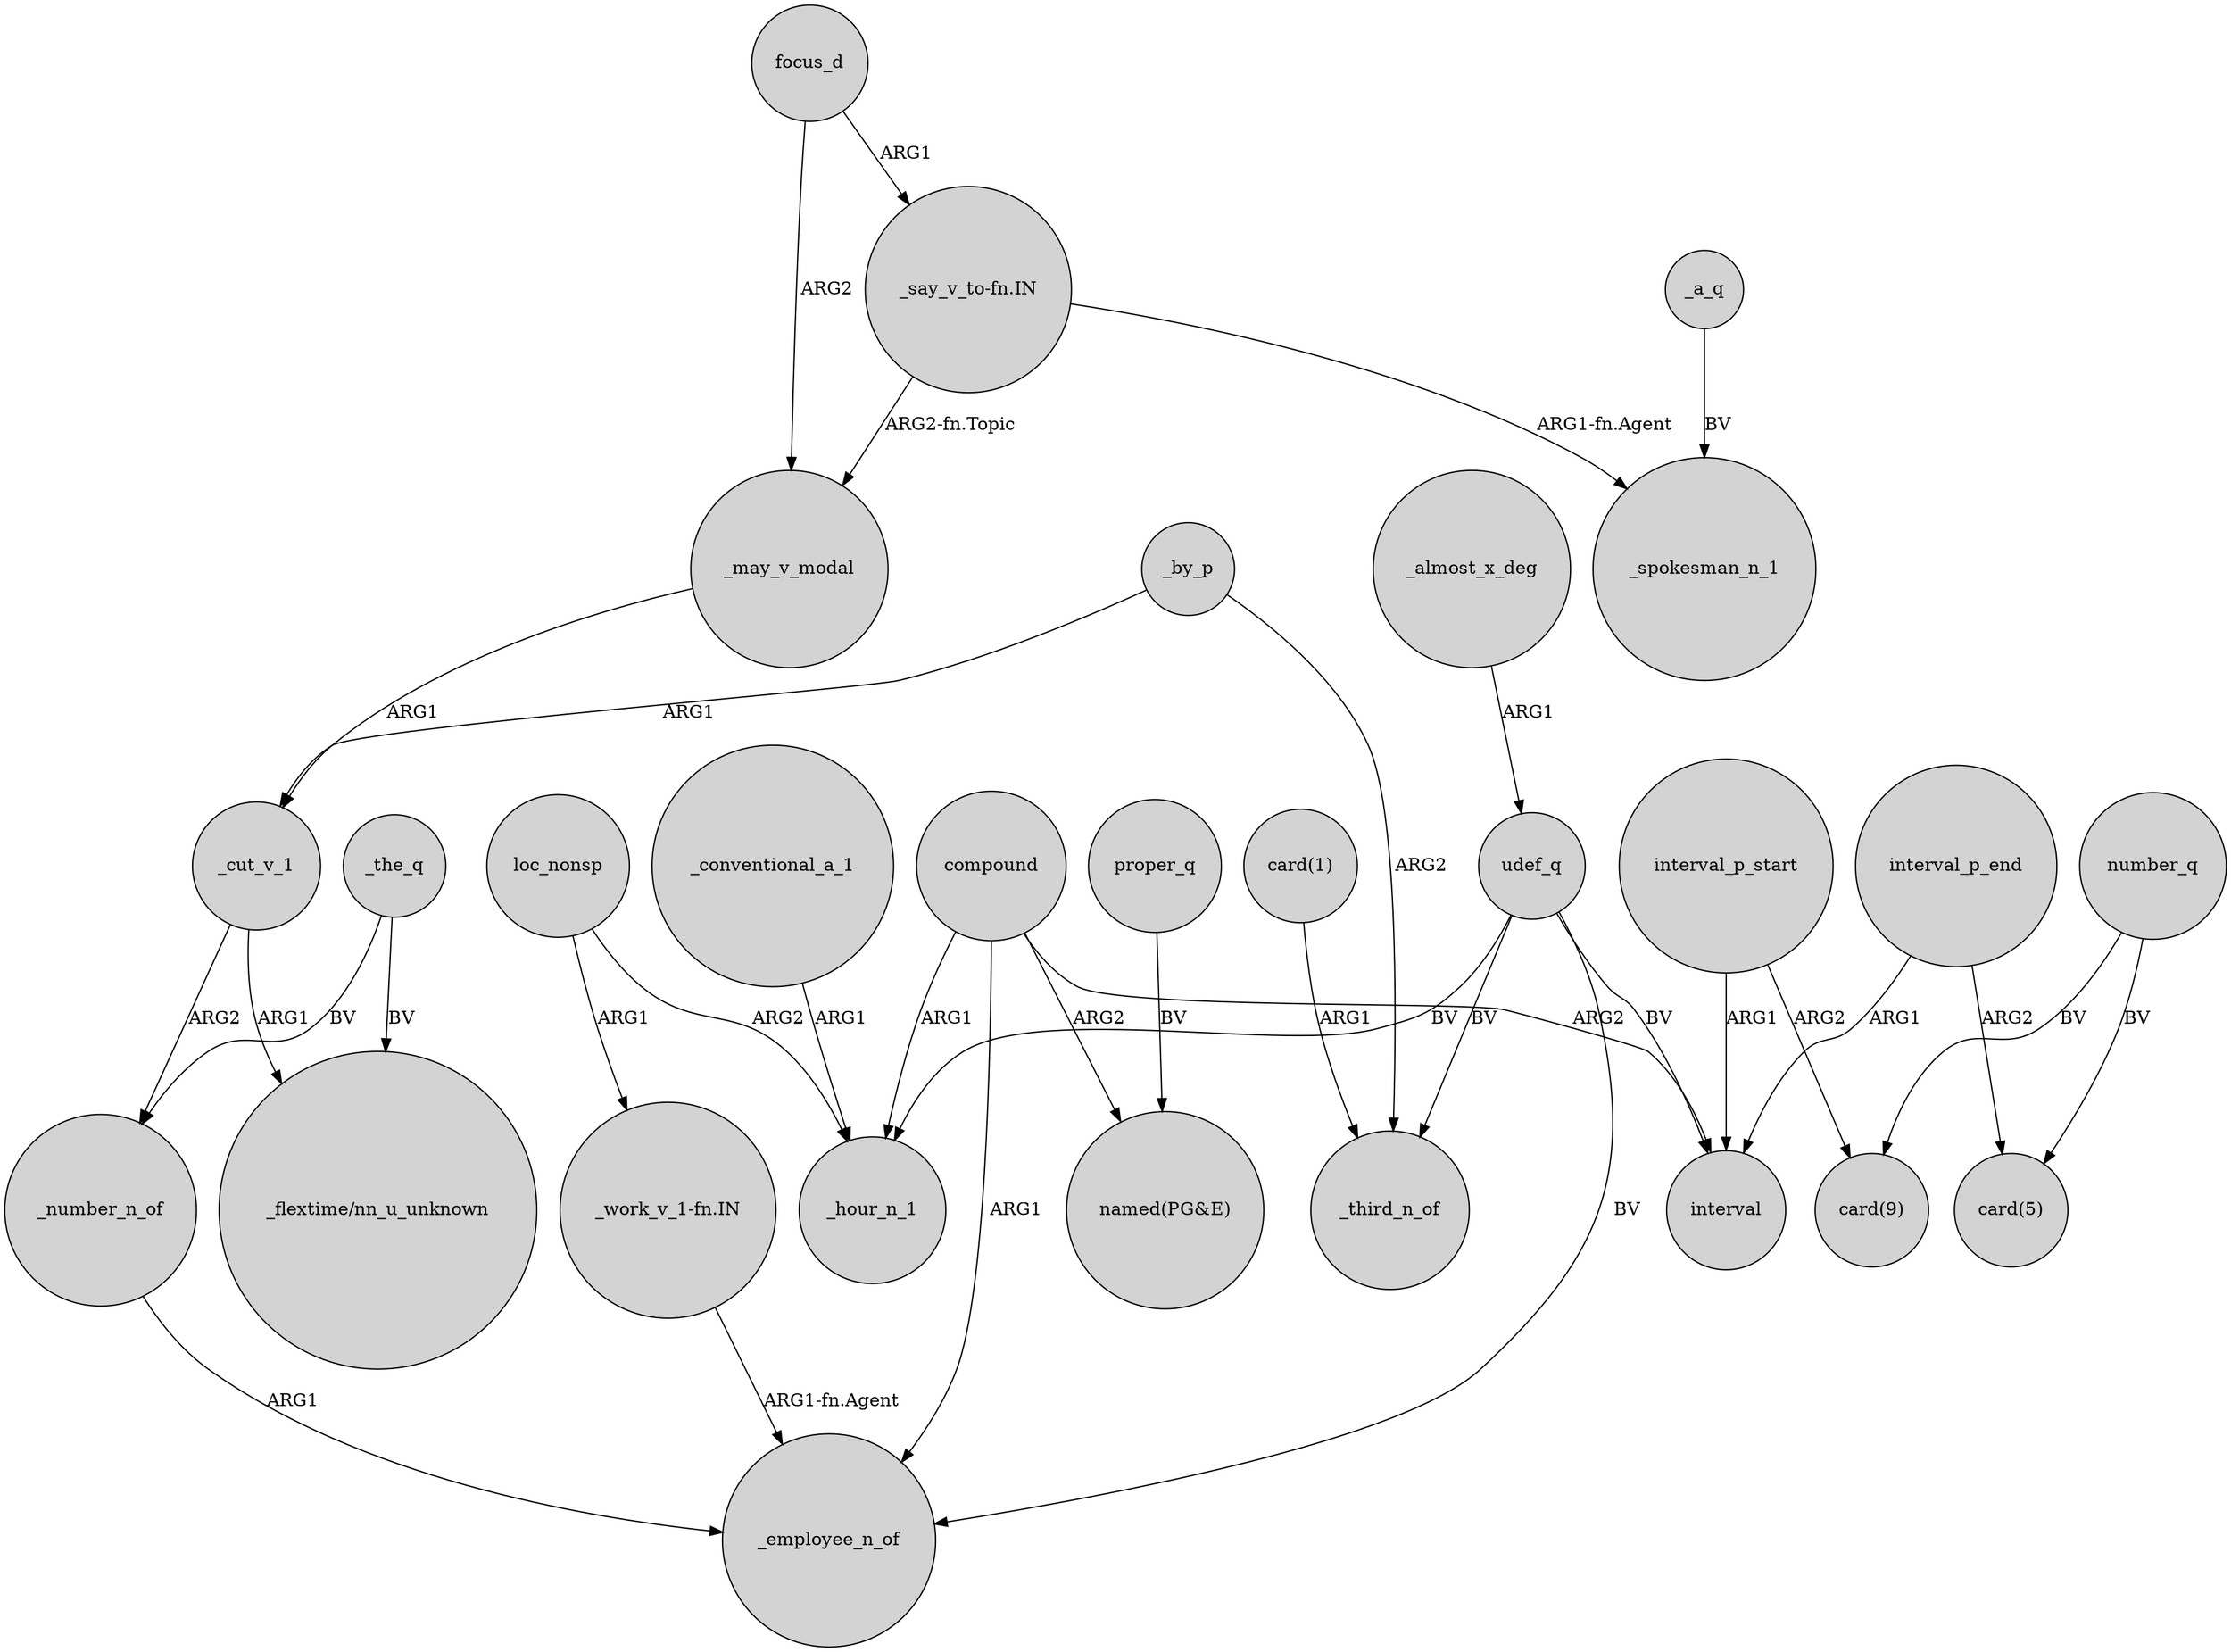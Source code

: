 digraph {
	node [shape=circle style=filled]
	_the_q -> "_flextime/nn_u_unknown" [label=BV]
	compound -> _hour_n_1 [label=ARG1]
	udef_q -> _employee_n_of [label=BV]
	loc_nonsp -> _hour_n_1 [label=ARG2]
	udef_q -> _third_n_of [label=BV]
	focus_d -> _may_v_modal [label=ARG2]
	interval_p_end -> "card(5)" [label=ARG2]
	udef_q -> _hour_n_1 [label=BV]
	_by_p -> _cut_v_1 [label=ARG1]
	_almost_x_deg -> udef_q [label=ARG1]
	_the_q -> _number_n_of [label=BV]
	compound -> _employee_n_of [label=ARG1]
	_cut_v_1 -> "_flextime/nn_u_unknown" [label=ARG1]
	_cut_v_1 -> _number_n_of [label=ARG2]
	_number_n_of -> _employee_n_of [label=ARG1]
	"_say_v_to-fn.IN" -> _spokesman_n_1 [label="ARG1-fn.Agent"]
	number_q -> "card(5)" [label=BV]
	"_say_v_to-fn.IN" -> _may_v_modal [label="ARG2-fn.Topic"]
	proper_q -> "named(PG&E)" [label=BV]
	interval_p_start -> interval [label=ARG1]
	_conventional_a_1 -> _hour_n_1 [label=ARG1]
	compound -> "named(PG&E)" [label=ARG2]
	compound -> interval [label=ARG2]
	"_work_v_1-fn.IN" -> _employee_n_of [label="ARG1-fn.Agent"]
	"card(1)" -> _third_n_of [label=ARG1]
	number_q -> "card(9)" [label=BV]
	interval_p_start -> "card(9)" [label=ARG2]
	interval_p_end -> interval [label=ARG1]
	loc_nonsp -> "_work_v_1-fn.IN" [label=ARG1]
	_a_q -> _spokesman_n_1 [label=BV]
	_may_v_modal -> _cut_v_1 [label=ARG1]
	udef_q -> interval [label=BV]
	_by_p -> _third_n_of [label=ARG2]
	focus_d -> "_say_v_to-fn.IN" [label=ARG1]
}

